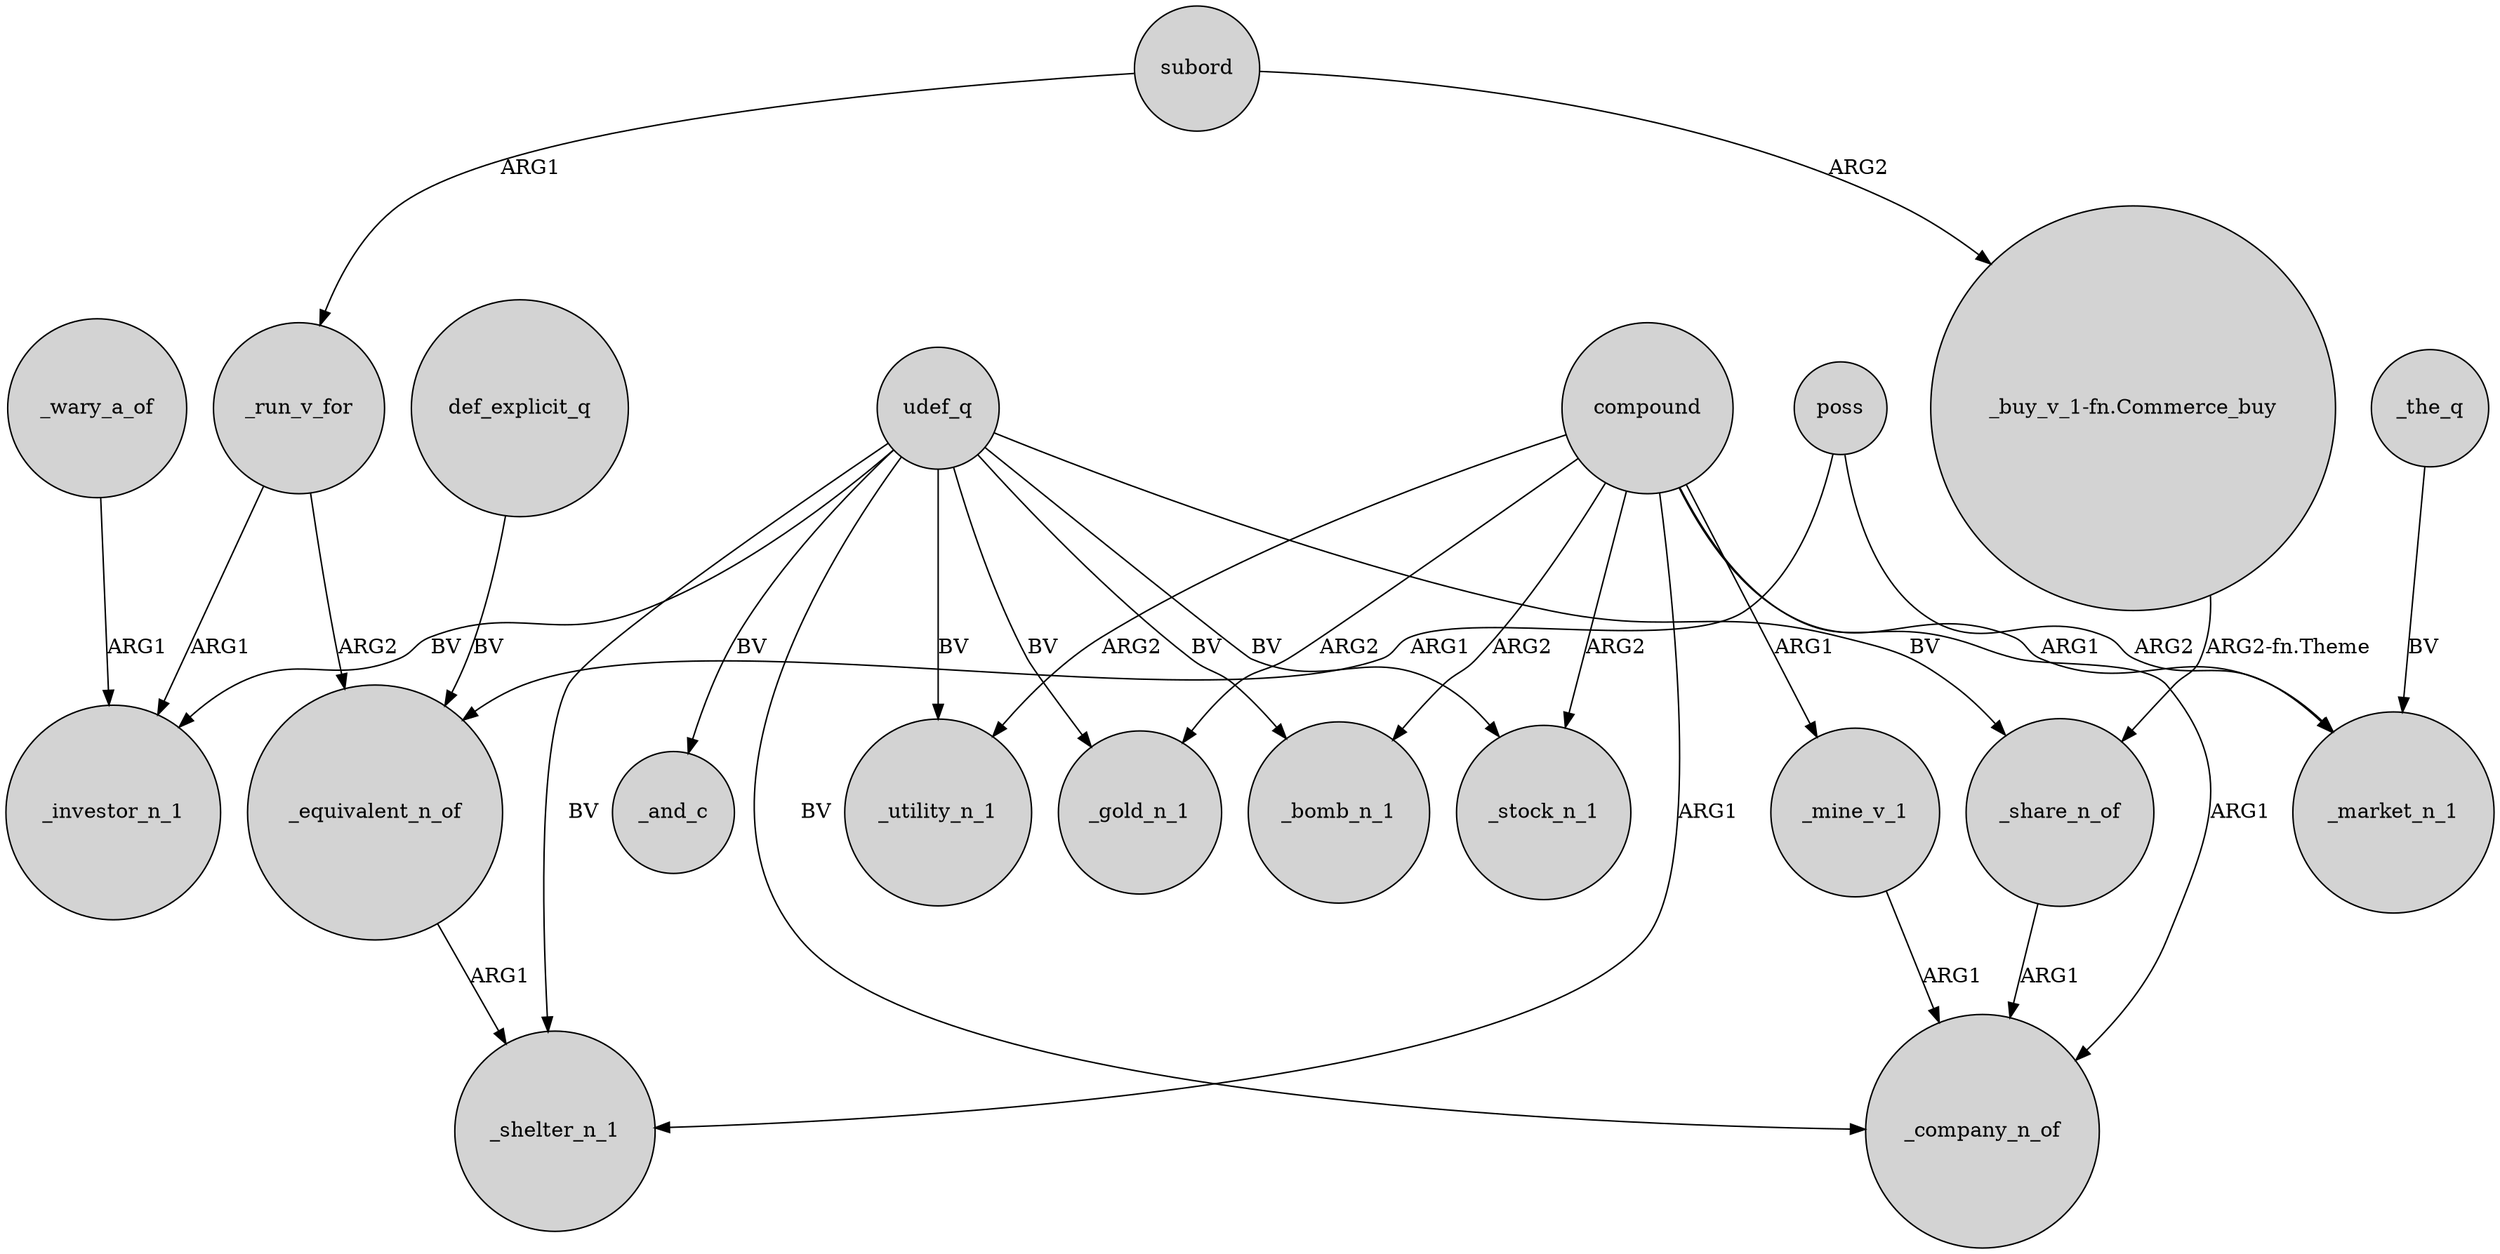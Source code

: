 digraph {
	node [shape=circle style=filled]
	_equivalent_n_of -> _shelter_n_1 [label=ARG1]
	udef_q -> _investor_n_1 [label=BV]
	subord -> "_buy_v_1-fn.Commerce_buy" [label=ARG2]
	"_buy_v_1-fn.Commerce_buy" -> _share_n_of [label="ARG2-fn.Theme"]
	subord -> _run_v_for [label=ARG1]
	compound -> _bomb_n_1 [label=ARG2]
	_run_v_for -> _investor_n_1 [label=ARG1]
	udef_q -> _utility_n_1 [label=BV]
	def_explicit_q -> _equivalent_n_of [label=BV]
	compound -> _gold_n_1 [label=ARG2]
	udef_q -> _shelter_n_1 [label=BV]
	_mine_v_1 -> _company_n_of [label=ARG1]
	compound -> _shelter_n_1 [label=ARG1]
	compound -> _stock_n_1 [label=ARG2]
	compound -> _company_n_of [label=ARG1]
	udef_q -> _stock_n_1 [label=BV]
	poss -> _market_n_1 [label=ARG2]
	udef_q -> _gold_n_1 [label=BV]
	_wary_a_of -> _investor_n_1 [label=ARG1]
	udef_q -> _share_n_of [label=BV]
	_run_v_for -> _equivalent_n_of [label=ARG2]
	udef_q -> _bomb_n_1 [label=BV]
	compound -> _utility_n_1 [label=ARG2]
	compound -> _market_n_1 [label=ARG1]
	udef_q -> _company_n_of [label=BV]
	_the_q -> _market_n_1 [label=BV]
	poss -> _equivalent_n_of [label=ARG1]
	udef_q -> _and_c [label=BV]
	_share_n_of -> _company_n_of [label=ARG1]
	compound -> _mine_v_1 [label=ARG1]
}
